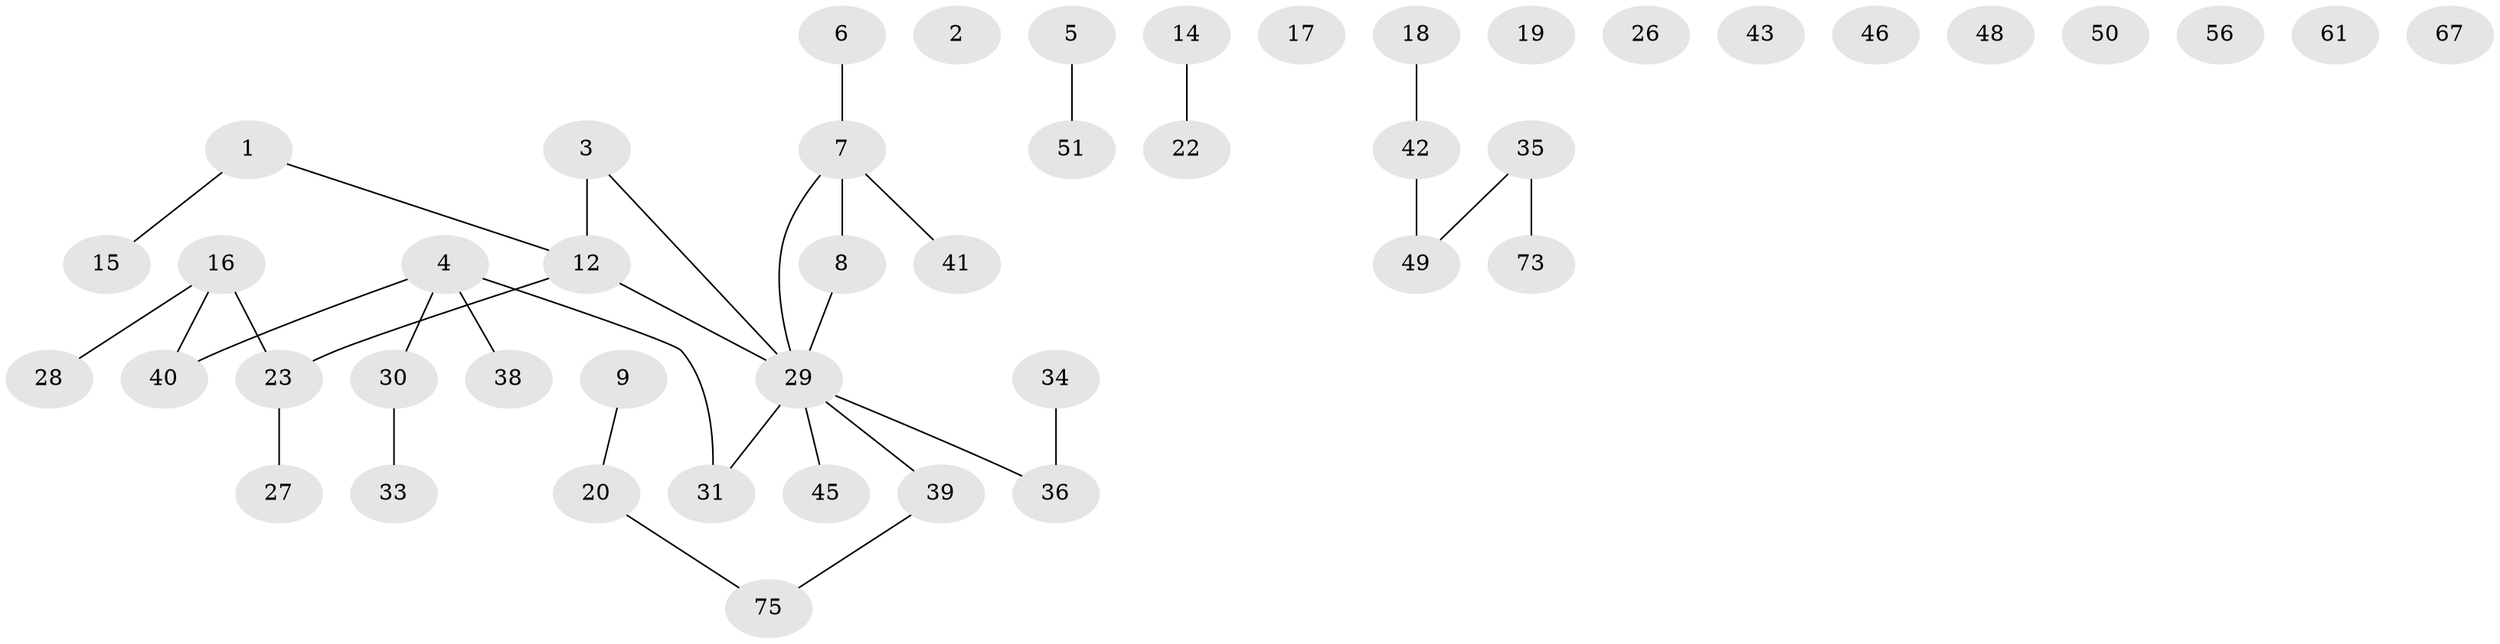 // original degree distribution, {1: 0.36363636363636365, 2: 0.2987012987012987, 6: 0.012987012987012988, 5: 0.05194805194805195, 0: 0.11688311688311688, 3: 0.15584415584415584}
// Generated by graph-tools (version 1.1) at 2025/16/03/04/25 18:16:47]
// undirected, 46 vertices, 34 edges
graph export_dot {
graph [start="1"]
  node [color=gray90,style=filled];
  1 [super="+57"];
  2 [super="+53"];
  3 [super="+55"];
  4 [super="+44+64+11+24"];
  5;
  6;
  7 [super="+13"];
  8 [super="+74"];
  9 [super="+10"];
  12 [super="+21"];
  14;
  15;
  16 [super="+25"];
  17;
  18;
  19;
  20;
  22;
  23;
  26;
  27;
  28;
  29 [super="+32"];
  30;
  31;
  33;
  34 [super="+69"];
  35;
  36;
  38 [super="+63"];
  39;
  40;
  41;
  42;
  43 [super="+52"];
  45;
  46;
  48;
  49 [super="+59"];
  50;
  51 [super="+70"];
  56;
  61;
  67;
  73 [super="+77"];
  75 [super="+76"];
  1 -- 12;
  1 -- 15;
  3 -- 12 [weight=2];
  3 -- 29;
  4 -- 31;
  4 -- 38;
  4 -- 40;
  4 -- 30;
  5 -- 51;
  6 -- 7;
  7 -- 8;
  7 -- 41;
  7 -- 29;
  8 -- 29;
  9 -- 20;
  12 -- 23;
  12 -- 29;
  14 -- 22;
  16 -- 28;
  16 -- 40;
  16 -- 23;
  18 -- 42;
  20 -- 75;
  23 -- 27;
  29 -- 36;
  29 -- 39;
  29 -- 45;
  29 -- 31 [weight=2];
  30 -- 33;
  34 -- 36;
  35 -- 73;
  35 -- 49;
  39 -- 75;
  42 -- 49;
}
